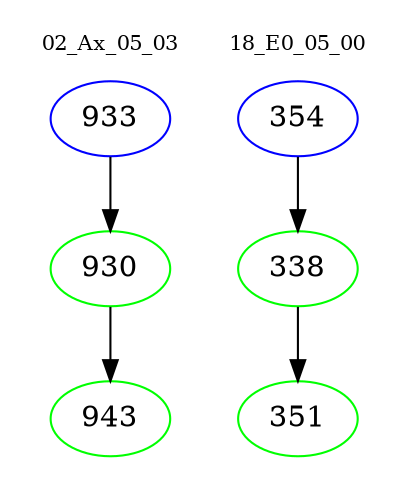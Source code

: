digraph{
subgraph cluster_0 {
color = white
label = "02_Ax_05_03";
fontsize=10;
T0_933 [label="933", color="blue"]
T0_933 -> T0_930 [color="black"]
T0_930 [label="930", color="green"]
T0_930 -> T0_943 [color="black"]
T0_943 [label="943", color="green"]
}
subgraph cluster_1 {
color = white
label = "18_E0_05_00";
fontsize=10;
T1_354 [label="354", color="blue"]
T1_354 -> T1_338 [color="black"]
T1_338 [label="338", color="green"]
T1_338 -> T1_351 [color="black"]
T1_351 [label="351", color="green"]
}
}

